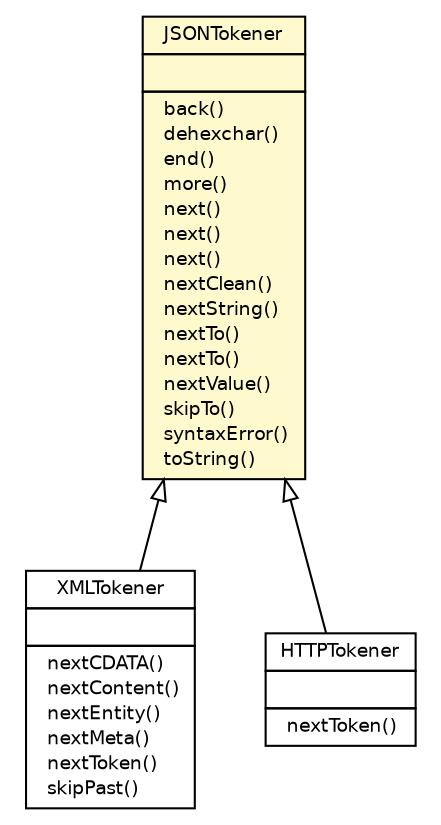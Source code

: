 #!/usr/local/bin/dot
#
# Class diagram 
# Generated by UMLGraph version 5.2 (http://www.umlgraph.org/)
#

digraph G {
	edge [fontname="Helvetica",fontsize=10,labelfontname="Helvetica",labelfontsize=10];
	node [fontname="Helvetica",fontsize=10,shape=plaintext];
	nodesep=0.25;
	ranksep=0.5;
	// org.json.heyzap.XMLTokener
	c8424 [label=<<table title="org.json.heyzap.XMLTokener" border="0" cellborder="1" cellspacing="0" cellpadding="2" port="p" href="./XMLTokener.html">
		<tr><td><table border="0" cellspacing="0" cellpadding="1">
<tr><td align="center" balign="center"> XMLTokener </td></tr>
		</table></td></tr>
		<tr><td><table border="0" cellspacing="0" cellpadding="1">
<tr><td align="left" balign="left">  </td></tr>
		</table></td></tr>
		<tr><td><table border="0" cellspacing="0" cellpadding="1">
<tr><td align="left" balign="left">  nextCDATA() </td></tr>
<tr><td align="left" balign="left">  nextContent() </td></tr>
<tr><td align="left" balign="left">  nextEntity() </td></tr>
<tr><td align="left" balign="left">  nextMeta() </td></tr>
<tr><td align="left" balign="left">  nextToken() </td></tr>
<tr><td align="left" balign="left">  skipPast() </td></tr>
		</table></td></tr>
		</table>>, fontname="Helvetica", fontcolor="black", fontsize=9.0];
	// org.json.heyzap.JSONTokener
	c8427 [label=<<table title="org.json.heyzap.JSONTokener" border="0" cellborder="1" cellspacing="0" cellpadding="2" port="p" bgcolor="lemonChiffon" href="./JSONTokener.html">
		<tr><td><table border="0" cellspacing="0" cellpadding="1">
<tr><td align="center" balign="center"> JSONTokener </td></tr>
		</table></td></tr>
		<tr><td><table border="0" cellspacing="0" cellpadding="1">
<tr><td align="left" balign="left">  </td></tr>
		</table></td></tr>
		<tr><td><table border="0" cellspacing="0" cellpadding="1">
<tr><td align="left" balign="left">  back() </td></tr>
<tr><td align="left" balign="left">  dehexchar() </td></tr>
<tr><td align="left" balign="left">  end() </td></tr>
<tr><td align="left" balign="left">  more() </td></tr>
<tr><td align="left" balign="left">  next() </td></tr>
<tr><td align="left" balign="left">  next() </td></tr>
<tr><td align="left" balign="left">  next() </td></tr>
<tr><td align="left" balign="left">  nextClean() </td></tr>
<tr><td align="left" balign="left">  nextString() </td></tr>
<tr><td align="left" balign="left">  nextTo() </td></tr>
<tr><td align="left" balign="left">  nextTo() </td></tr>
<tr><td align="left" balign="left">  nextValue() </td></tr>
<tr><td align="left" balign="left">  skipTo() </td></tr>
<tr><td align="left" balign="left">  syntaxError() </td></tr>
<tr><td align="left" balign="left">  toString() </td></tr>
		</table></td></tr>
		</table>>, fontname="Helvetica", fontcolor="black", fontsize=9.0];
	// org.json.heyzap.HTTPTokener
	c8434 [label=<<table title="org.json.heyzap.HTTPTokener" border="0" cellborder="1" cellspacing="0" cellpadding="2" port="p" href="./HTTPTokener.html">
		<tr><td><table border="0" cellspacing="0" cellpadding="1">
<tr><td align="center" balign="center"> HTTPTokener </td></tr>
		</table></td></tr>
		<tr><td><table border="0" cellspacing="0" cellpadding="1">
<tr><td align="left" balign="left">  </td></tr>
		</table></td></tr>
		<tr><td><table border="0" cellspacing="0" cellpadding="1">
<tr><td align="left" balign="left">  nextToken() </td></tr>
		</table></td></tr>
		</table>>, fontname="Helvetica", fontcolor="black", fontsize=9.0];
	//org.json.heyzap.XMLTokener extends org.json.heyzap.JSONTokener
	c8427:p -> c8424:p [dir=back,arrowtail=empty];
	//org.json.heyzap.HTTPTokener extends org.json.heyzap.JSONTokener
	c8427:p -> c8434:p [dir=back,arrowtail=empty];
}

